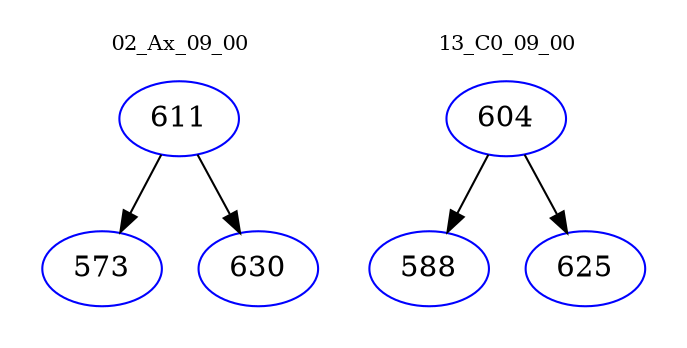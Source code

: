 digraph{
subgraph cluster_0 {
color = white
label = "02_Ax_09_00";
fontsize=10;
T0_611 [label="611", color="blue"]
T0_611 -> T0_573 [color="black"]
T0_573 [label="573", color="blue"]
T0_611 -> T0_630 [color="black"]
T0_630 [label="630", color="blue"]
}
subgraph cluster_1 {
color = white
label = "13_C0_09_00";
fontsize=10;
T1_604 [label="604", color="blue"]
T1_604 -> T1_588 [color="black"]
T1_588 [label="588", color="blue"]
T1_604 -> T1_625 [color="black"]
T1_625 [label="625", color="blue"]
}
}
